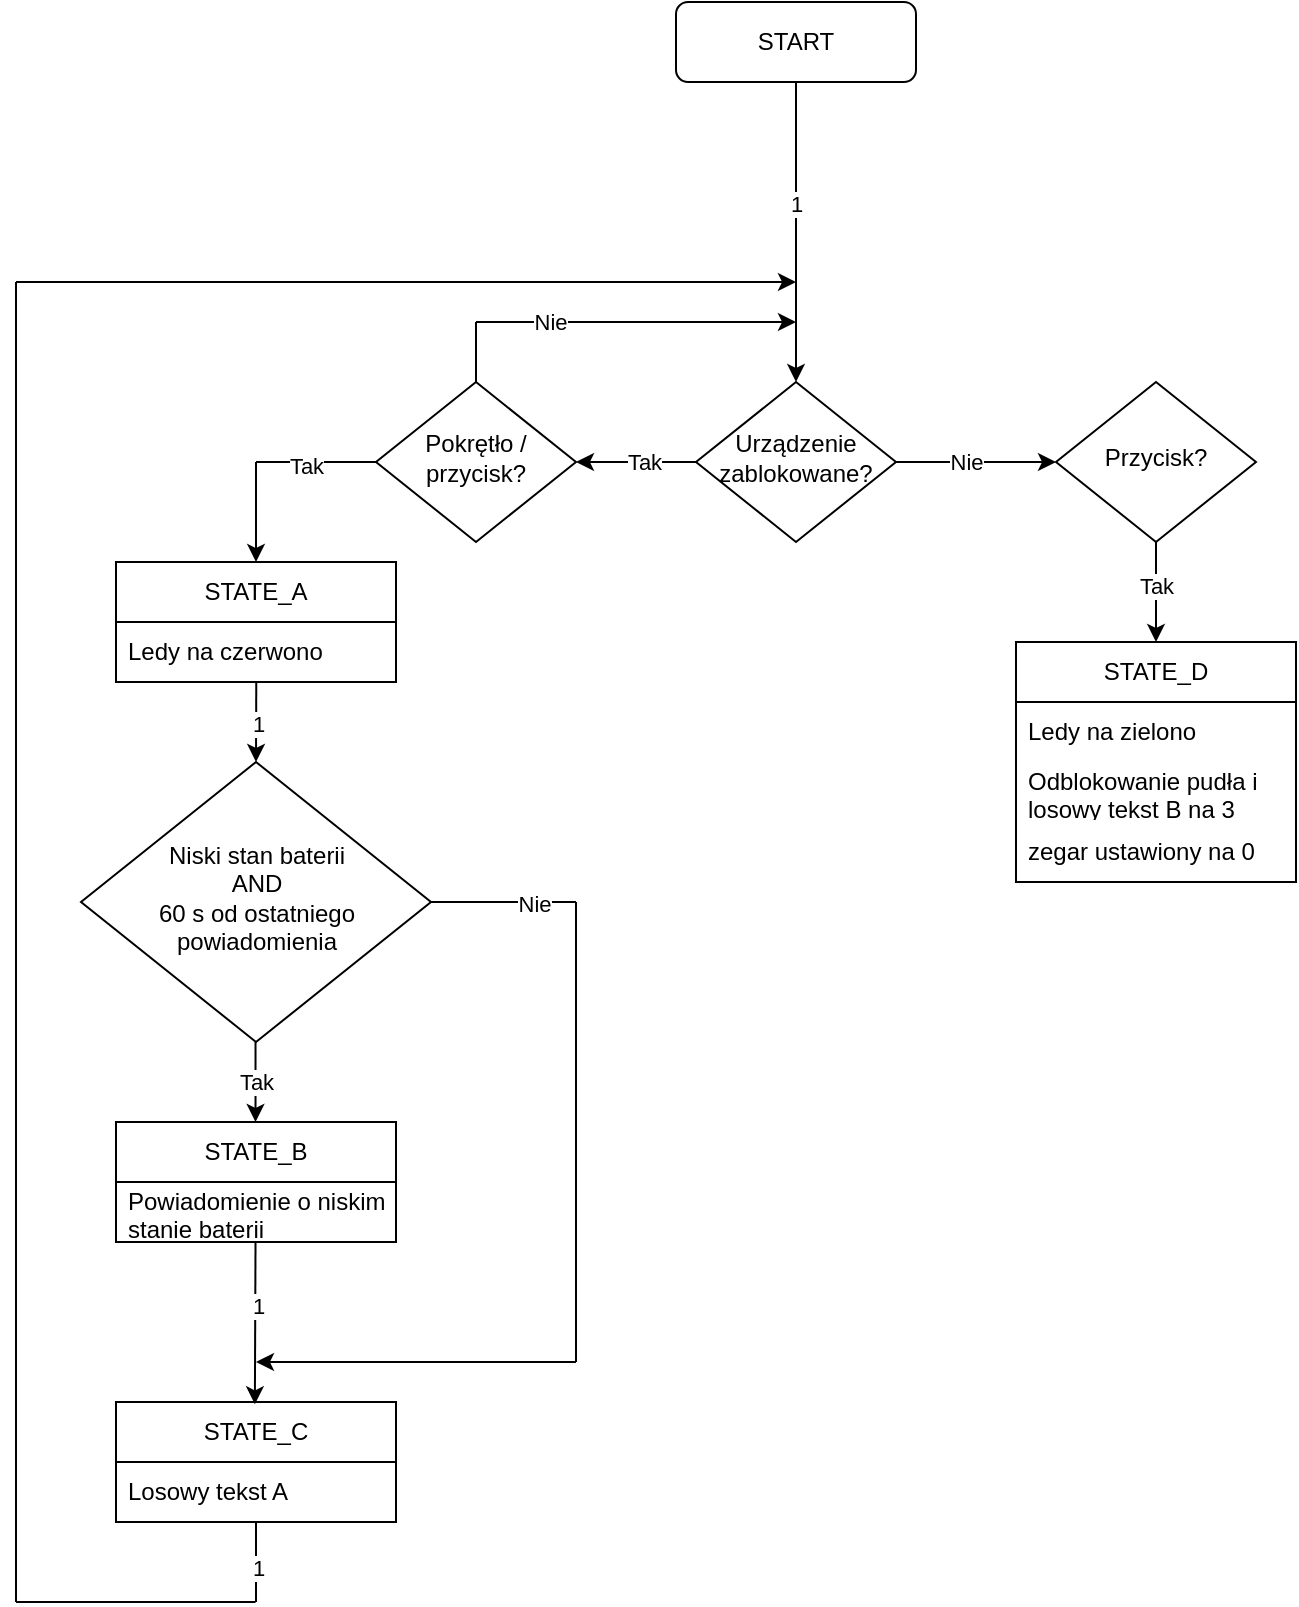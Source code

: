 <mxfile version="24.7.8">
  <diagram id="C5RBs43oDa-KdzZeNtuy" name="Page-1">
    <mxGraphModel dx="1752" dy="1714" grid="1" gridSize="10" guides="1" tooltips="1" connect="1" arrows="1" fold="1" page="1" pageScale="1" pageWidth="827" pageHeight="1169" math="0" shadow="0">
      <root>
        <mxCell id="WIyWlLk6GJQsqaUBKTNV-0" />
        <mxCell id="WIyWlLk6GJQsqaUBKTNV-1" parent="WIyWlLk6GJQsqaUBKTNV-0" />
        <mxCell id="WIyWlLk6GJQsqaUBKTNV-3" value="START" style="rounded=1;whiteSpace=wrap;html=1;fontSize=12;glass=0;strokeWidth=1;shadow=0;" parent="WIyWlLk6GJQsqaUBKTNV-1" vertex="1">
          <mxGeometry x="330" y="-80" width="120" height="40" as="geometry" />
        </mxCell>
        <mxCell id="WIyWlLk6GJQsqaUBKTNV-6" value="Urządzenie zablokowane?" style="rhombus;whiteSpace=wrap;html=1;shadow=0;fontFamily=Helvetica;fontSize=12;align=center;strokeWidth=1;spacing=6;spacingTop=-4;" parent="WIyWlLk6GJQsqaUBKTNV-1" vertex="1">
          <mxGeometry x="340" y="110" width="100" height="80" as="geometry" />
        </mxCell>
        <mxCell id="nSXJ9mcBRlVtJKenyXMZ-1" value="Pokrętło / przycisk?" style="rhombus;whiteSpace=wrap;html=1;shadow=0;fontFamily=Helvetica;fontSize=12;align=center;strokeWidth=1;spacing=6;spacingTop=-4;" vertex="1" parent="WIyWlLk6GJQsqaUBKTNV-1">
          <mxGeometry x="180" y="110" width="100" height="80" as="geometry" />
        </mxCell>
        <mxCell id="nSXJ9mcBRlVtJKenyXMZ-5" value="STATE_A" style="swimlane;fontStyle=0;childLayout=stackLayout;horizontal=1;startSize=30;horizontalStack=0;resizeParent=1;resizeParentMax=0;resizeLast=0;collapsible=1;marginBottom=0;whiteSpace=wrap;html=1;" vertex="1" parent="WIyWlLk6GJQsqaUBKTNV-1">
          <mxGeometry x="50" y="200" width="140" height="60" as="geometry" />
        </mxCell>
        <mxCell id="nSXJ9mcBRlVtJKenyXMZ-6" value="Ledy na czerwono" style="text;strokeColor=none;fillColor=none;align=left;verticalAlign=middle;spacingLeft=4;spacingRight=4;overflow=hidden;points=[[0,0.5],[1,0.5]];portConstraint=eastwest;rotatable=0;whiteSpace=wrap;html=1;" vertex="1" parent="nSXJ9mcBRlVtJKenyXMZ-5">
          <mxGeometry y="30" width="140" height="30" as="geometry" />
        </mxCell>
        <mxCell id="nSXJ9mcBRlVtJKenyXMZ-12" value="Niski stan baterii&lt;br&gt;AND&lt;br&gt;60 s od ostatniego powiadomienia" style="rhombus;whiteSpace=wrap;html=1;shadow=0;fontFamily=Helvetica;fontSize=12;align=center;strokeWidth=1;spacing=6;spacingTop=-4;" vertex="1" parent="WIyWlLk6GJQsqaUBKTNV-1">
          <mxGeometry x="32.5" y="300" width="175" height="140" as="geometry" />
        </mxCell>
        <mxCell id="nSXJ9mcBRlVtJKenyXMZ-15" value="" style="endArrow=classic;html=1;rounded=0;exitX=0.501;exitY=1;exitDx=0;exitDy=0;exitPerimeter=0;entryX=0.5;entryY=0;entryDx=0;entryDy=0;" edge="1" parent="WIyWlLk6GJQsqaUBKTNV-1" source="nSXJ9mcBRlVtJKenyXMZ-6" target="nSXJ9mcBRlVtJKenyXMZ-12">
          <mxGeometry width="50" height="50" relative="1" as="geometry">
            <mxPoint x="205" y="340" as="sourcePoint" />
            <mxPoint x="255" y="290" as="targetPoint" />
          </mxGeometry>
        </mxCell>
        <mxCell id="nSXJ9mcBRlVtJKenyXMZ-36" value="1" style="edgeLabel;html=1;align=center;verticalAlign=middle;resizable=0;points=[];" vertex="1" connectable="0" parent="nSXJ9mcBRlVtJKenyXMZ-15">
          <mxGeometry x="0.05" y="1" relative="1" as="geometry">
            <mxPoint as="offset" />
          </mxGeometry>
        </mxCell>
        <mxCell id="nSXJ9mcBRlVtJKenyXMZ-16" value="STATE_B" style="swimlane;fontStyle=0;childLayout=stackLayout;horizontal=1;startSize=30;horizontalStack=0;resizeParent=1;resizeParentMax=0;resizeLast=0;collapsible=1;marginBottom=0;whiteSpace=wrap;html=1;" vertex="1" parent="WIyWlLk6GJQsqaUBKTNV-1">
          <mxGeometry x="50" y="480" width="140" height="60" as="geometry" />
        </mxCell>
        <mxCell id="nSXJ9mcBRlVtJKenyXMZ-17" value="Powiadomienie o niskim stanie baterii" style="text;strokeColor=none;fillColor=none;align=left;verticalAlign=middle;spacingLeft=4;spacingRight=4;overflow=hidden;points=[[0,0.5],[1,0.5]];portConstraint=eastwest;rotatable=0;whiteSpace=wrap;html=1;" vertex="1" parent="nSXJ9mcBRlVtJKenyXMZ-16">
          <mxGeometry y="30" width="140" height="30" as="geometry" />
        </mxCell>
        <mxCell id="nSXJ9mcBRlVtJKenyXMZ-18" value="" style="endArrow=classic;html=1;rounded=0;exitX=0.501;exitY=1;exitDx=0;exitDy=0;exitPerimeter=0;entryX=0.5;entryY=0;entryDx=0;entryDy=0;" edge="1" parent="WIyWlLk6GJQsqaUBKTNV-1">
          <mxGeometry width="50" height="50" relative="1" as="geometry">
            <mxPoint x="119.76" y="440" as="sourcePoint" />
            <mxPoint x="119.76" y="480" as="targetPoint" />
          </mxGeometry>
        </mxCell>
        <mxCell id="nSXJ9mcBRlVtJKenyXMZ-23" value="Tak" style="edgeLabel;html=1;align=center;verticalAlign=middle;resizable=0;points=[];" vertex="1" connectable="0" parent="nSXJ9mcBRlVtJKenyXMZ-18">
          <mxGeometry x="-0.505" y="1" relative="1" as="geometry">
            <mxPoint x="-1" y="10" as="offset" />
          </mxGeometry>
        </mxCell>
        <mxCell id="nSXJ9mcBRlVtJKenyXMZ-19" value="STATE_C" style="swimlane;fontStyle=0;childLayout=stackLayout;horizontal=1;startSize=30;horizontalStack=0;resizeParent=1;resizeParentMax=0;resizeLast=0;collapsible=1;marginBottom=0;whiteSpace=wrap;html=1;" vertex="1" parent="WIyWlLk6GJQsqaUBKTNV-1">
          <mxGeometry x="50" y="620" width="140" height="60" as="geometry" />
        </mxCell>
        <mxCell id="nSXJ9mcBRlVtJKenyXMZ-20" value="Losowy tekst A" style="text;strokeColor=none;fillColor=none;align=left;verticalAlign=middle;spacingLeft=4;spacingRight=4;overflow=hidden;points=[[0,0.5],[1,0.5]];portConstraint=eastwest;rotatable=0;whiteSpace=wrap;html=1;" vertex="1" parent="nSXJ9mcBRlVtJKenyXMZ-19">
          <mxGeometry y="30" width="140" height="30" as="geometry" />
        </mxCell>
        <mxCell id="nSXJ9mcBRlVtJKenyXMZ-21" value="" style="endArrow=classic;html=1;rounded=0;exitX=0.501;exitY=1;exitDx=0;exitDy=0;exitPerimeter=0;entryX=0.496;entryY=0.019;entryDx=0;entryDy=0;entryPerimeter=0;" edge="1" parent="WIyWlLk6GJQsqaUBKTNV-1" target="nSXJ9mcBRlVtJKenyXMZ-19">
          <mxGeometry width="50" height="50" relative="1" as="geometry">
            <mxPoint x="119.76" y="540" as="sourcePoint" />
            <mxPoint x="119.76" y="580" as="targetPoint" />
          </mxGeometry>
        </mxCell>
        <mxCell id="nSXJ9mcBRlVtJKenyXMZ-22" value="1" style="edgeLabel;html=1;align=center;verticalAlign=middle;resizable=0;points=[];" vertex="1" connectable="0" parent="nSXJ9mcBRlVtJKenyXMZ-21">
          <mxGeometry x="-0.22" y="1" relative="1" as="geometry">
            <mxPoint as="offset" />
          </mxGeometry>
        </mxCell>
        <mxCell id="nSXJ9mcBRlVtJKenyXMZ-24" value="" style="endArrow=classic;html=1;rounded=0;exitX=0.5;exitY=1;exitDx=0;exitDy=0;entryX=0.5;entryY=0;entryDx=0;entryDy=0;" edge="1" parent="WIyWlLk6GJQsqaUBKTNV-1" source="WIyWlLk6GJQsqaUBKTNV-3" target="WIyWlLk6GJQsqaUBKTNV-6">
          <mxGeometry width="50" height="50" relative="1" as="geometry">
            <mxPoint x="280" y="180" as="sourcePoint" />
            <mxPoint x="330" y="130" as="targetPoint" />
          </mxGeometry>
        </mxCell>
        <mxCell id="nSXJ9mcBRlVtJKenyXMZ-25" value="1" style="edgeLabel;html=1;align=center;verticalAlign=middle;resizable=0;points=[];" vertex="1" connectable="0" parent="nSXJ9mcBRlVtJKenyXMZ-24">
          <mxGeometry x="0.027" y="1" relative="1" as="geometry">
            <mxPoint x="-1" y="-16" as="offset" />
          </mxGeometry>
        </mxCell>
        <mxCell id="nSXJ9mcBRlVtJKenyXMZ-28" value="" style="endArrow=classic;html=1;rounded=0;exitX=0;exitY=0.5;exitDx=0;exitDy=0;" edge="1" parent="WIyWlLk6GJQsqaUBKTNV-1" source="WIyWlLk6GJQsqaUBKTNV-6">
          <mxGeometry width="50" height="50" relative="1" as="geometry">
            <mxPoint x="210" y="200" as="sourcePoint" />
            <mxPoint x="280" y="150" as="targetPoint" />
          </mxGeometry>
        </mxCell>
        <mxCell id="nSXJ9mcBRlVtJKenyXMZ-29" value="Tak" style="edgeLabel;html=1;align=center;verticalAlign=middle;resizable=0;points=[];" vertex="1" connectable="0" parent="nSXJ9mcBRlVtJKenyXMZ-28">
          <mxGeometry x="-0.133" relative="1" as="geometry">
            <mxPoint as="offset" />
          </mxGeometry>
        </mxCell>
        <mxCell id="nSXJ9mcBRlVtJKenyXMZ-30" value="" style="endArrow=none;html=1;rounded=0;" edge="1" parent="WIyWlLk6GJQsqaUBKTNV-1">
          <mxGeometry width="50" height="50" relative="1" as="geometry">
            <mxPoint x="120" y="150" as="sourcePoint" />
            <mxPoint x="180" y="150" as="targetPoint" />
          </mxGeometry>
        </mxCell>
        <mxCell id="nSXJ9mcBRlVtJKenyXMZ-32" value="Tak" style="edgeLabel;html=1;align=center;verticalAlign=middle;resizable=0;points=[];" vertex="1" connectable="0" parent="nSXJ9mcBRlVtJKenyXMZ-30">
          <mxGeometry x="-0.189" y="-2" relative="1" as="geometry">
            <mxPoint as="offset" />
          </mxGeometry>
        </mxCell>
        <mxCell id="nSXJ9mcBRlVtJKenyXMZ-31" value="" style="endArrow=classic;html=1;rounded=0;entryX=0.5;entryY=0;entryDx=0;entryDy=0;" edge="1" parent="WIyWlLk6GJQsqaUBKTNV-1" target="nSXJ9mcBRlVtJKenyXMZ-5">
          <mxGeometry width="50" height="50" relative="1" as="geometry">
            <mxPoint x="120" y="150" as="sourcePoint" />
            <mxPoint x="180" y="160" as="targetPoint" />
          </mxGeometry>
        </mxCell>
        <mxCell id="nSXJ9mcBRlVtJKenyXMZ-33" value="" style="endArrow=none;html=1;rounded=0;" edge="1" parent="WIyWlLk6GJQsqaUBKTNV-1">
          <mxGeometry width="50" height="50" relative="1" as="geometry">
            <mxPoint x="230" y="110" as="sourcePoint" />
            <mxPoint x="230" y="80" as="targetPoint" />
          </mxGeometry>
        </mxCell>
        <mxCell id="nSXJ9mcBRlVtJKenyXMZ-34" value="" style="endArrow=classic;html=1;rounded=0;" edge="1" parent="WIyWlLk6GJQsqaUBKTNV-1">
          <mxGeometry width="50" height="50" relative="1" as="geometry">
            <mxPoint x="230" y="80" as="sourcePoint" />
            <mxPoint x="390" y="80" as="targetPoint" />
          </mxGeometry>
        </mxCell>
        <mxCell id="nSXJ9mcBRlVtJKenyXMZ-35" value="Nie" style="edgeLabel;html=1;align=center;verticalAlign=middle;resizable=0;points=[];" vertex="1" connectable="0" parent="nSXJ9mcBRlVtJKenyXMZ-34">
          <mxGeometry x="-0.537" relative="1" as="geometry">
            <mxPoint as="offset" />
          </mxGeometry>
        </mxCell>
        <mxCell id="nSXJ9mcBRlVtJKenyXMZ-37" value="" style="endArrow=none;html=1;rounded=0;" edge="1" parent="WIyWlLk6GJQsqaUBKTNV-1">
          <mxGeometry width="50" height="50" relative="1" as="geometry">
            <mxPoint x="207.5" y="370" as="sourcePoint" />
            <mxPoint x="280" y="370" as="targetPoint" />
          </mxGeometry>
        </mxCell>
        <mxCell id="nSXJ9mcBRlVtJKenyXMZ-40" value="Nie" style="edgeLabel;html=1;align=center;verticalAlign=middle;resizable=0;points=[];" vertex="1" connectable="0" parent="nSXJ9mcBRlVtJKenyXMZ-37">
          <mxGeometry x="0.411" y="-1" relative="1" as="geometry">
            <mxPoint as="offset" />
          </mxGeometry>
        </mxCell>
        <mxCell id="nSXJ9mcBRlVtJKenyXMZ-38" value="" style="endArrow=none;html=1;rounded=0;" edge="1" parent="WIyWlLk6GJQsqaUBKTNV-1">
          <mxGeometry width="50" height="50" relative="1" as="geometry">
            <mxPoint x="280" y="600" as="sourcePoint" />
            <mxPoint x="280" y="370" as="targetPoint" />
          </mxGeometry>
        </mxCell>
        <mxCell id="nSXJ9mcBRlVtJKenyXMZ-39" value="" style="endArrow=classic;html=1;rounded=0;" edge="1" parent="WIyWlLk6GJQsqaUBKTNV-1">
          <mxGeometry width="50" height="50" relative="1" as="geometry">
            <mxPoint x="280" y="600" as="sourcePoint" />
            <mxPoint x="120" y="600" as="targetPoint" />
          </mxGeometry>
        </mxCell>
        <mxCell id="nSXJ9mcBRlVtJKenyXMZ-41" value="" style="endArrow=none;html=1;rounded=0;" edge="1" parent="WIyWlLk6GJQsqaUBKTNV-1">
          <mxGeometry width="50" height="50" relative="1" as="geometry">
            <mxPoint x="120" y="720" as="sourcePoint" />
            <mxPoint x="120" y="680" as="targetPoint" />
          </mxGeometry>
        </mxCell>
        <mxCell id="nSXJ9mcBRlVtJKenyXMZ-45" value="1" style="edgeLabel;html=1;align=center;verticalAlign=middle;resizable=0;points=[];" vertex="1" connectable="0" parent="nSXJ9mcBRlVtJKenyXMZ-41">
          <mxGeometry x="-0.117" y="-1" relative="1" as="geometry">
            <mxPoint as="offset" />
          </mxGeometry>
        </mxCell>
        <mxCell id="nSXJ9mcBRlVtJKenyXMZ-42" value="" style="endArrow=none;html=1;rounded=0;" edge="1" parent="WIyWlLk6GJQsqaUBKTNV-1">
          <mxGeometry width="50" height="50" relative="1" as="geometry">
            <mxPoint y="720" as="sourcePoint" />
            <mxPoint x="119.76" y="720" as="targetPoint" />
          </mxGeometry>
        </mxCell>
        <mxCell id="nSXJ9mcBRlVtJKenyXMZ-43" value="" style="endArrow=none;html=1;rounded=0;" edge="1" parent="WIyWlLk6GJQsqaUBKTNV-1">
          <mxGeometry width="50" height="50" relative="1" as="geometry">
            <mxPoint y="720" as="sourcePoint" />
            <mxPoint y="60" as="targetPoint" />
          </mxGeometry>
        </mxCell>
        <mxCell id="nSXJ9mcBRlVtJKenyXMZ-44" value="" style="endArrow=classic;html=1;rounded=0;" edge="1" parent="WIyWlLk6GJQsqaUBKTNV-1">
          <mxGeometry width="50" height="50" relative="1" as="geometry">
            <mxPoint y="60" as="sourcePoint" />
            <mxPoint x="390" y="60" as="targetPoint" />
          </mxGeometry>
        </mxCell>
        <mxCell id="nSXJ9mcBRlVtJKenyXMZ-46" value="" style="endArrow=classic;html=1;rounded=0;exitX=1;exitY=0.5;exitDx=0;exitDy=0;" edge="1" parent="WIyWlLk6GJQsqaUBKTNV-1" source="WIyWlLk6GJQsqaUBKTNV-6">
          <mxGeometry width="50" height="50" relative="1" as="geometry">
            <mxPoint x="520" y="180" as="sourcePoint" />
            <mxPoint x="520" y="150" as="targetPoint" />
          </mxGeometry>
        </mxCell>
        <mxCell id="nSXJ9mcBRlVtJKenyXMZ-47" value="Nie" style="edgeLabel;html=1;align=center;verticalAlign=middle;resizable=0;points=[];" vertex="1" connectable="0" parent="nSXJ9mcBRlVtJKenyXMZ-46">
          <mxGeometry x="-0.133" relative="1" as="geometry">
            <mxPoint as="offset" />
          </mxGeometry>
        </mxCell>
        <mxCell id="nSXJ9mcBRlVtJKenyXMZ-48" value="Przycisk?" style="rhombus;whiteSpace=wrap;html=1;shadow=0;fontFamily=Helvetica;fontSize=12;align=center;strokeWidth=1;spacing=6;spacingTop=-4;" vertex="1" parent="WIyWlLk6GJQsqaUBKTNV-1">
          <mxGeometry x="520" y="110" width="100" height="80" as="geometry" />
        </mxCell>
        <mxCell id="nSXJ9mcBRlVtJKenyXMZ-49" value="" style="endArrow=classic;html=1;rounded=0;exitX=0;exitY=0.5;exitDx=0;exitDy=0;" edge="1" parent="WIyWlLk6GJQsqaUBKTNV-1">
          <mxGeometry width="50" height="50" relative="1" as="geometry">
            <mxPoint x="570" y="190" as="sourcePoint" />
            <mxPoint x="570" y="240" as="targetPoint" />
          </mxGeometry>
        </mxCell>
        <mxCell id="nSXJ9mcBRlVtJKenyXMZ-50" value="Tak" style="edgeLabel;html=1;align=center;verticalAlign=middle;resizable=0;points=[];" vertex="1" connectable="0" parent="nSXJ9mcBRlVtJKenyXMZ-49">
          <mxGeometry x="-0.133" relative="1" as="geometry">
            <mxPoint as="offset" />
          </mxGeometry>
        </mxCell>
        <mxCell id="nSXJ9mcBRlVtJKenyXMZ-53" value="STATE_D" style="swimlane;fontStyle=0;childLayout=stackLayout;horizontal=1;startSize=30;horizontalStack=0;resizeParent=1;resizeParentMax=0;resizeLast=0;collapsible=1;marginBottom=0;whiteSpace=wrap;html=1;" vertex="1" parent="WIyWlLk6GJQsqaUBKTNV-1">
          <mxGeometry x="500" y="240" width="140" height="120" as="geometry" />
        </mxCell>
        <mxCell id="nSXJ9mcBRlVtJKenyXMZ-54" value="Ledy na zielono" style="text;strokeColor=none;fillColor=none;align=left;verticalAlign=middle;spacingLeft=4;spacingRight=4;overflow=hidden;points=[[0,0.5],[1,0.5]];portConstraint=eastwest;rotatable=0;whiteSpace=wrap;html=1;" vertex="1" parent="nSXJ9mcBRlVtJKenyXMZ-53">
          <mxGeometry y="30" width="140" height="30" as="geometry" />
        </mxCell>
        <mxCell id="nSXJ9mcBRlVtJKenyXMZ-55" value="Odblokowanie pudła i losowy tekst B na 3 sekundy" style="text;strokeColor=none;fillColor=none;align=left;verticalAlign=middle;spacingLeft=4;spacingRight=4;overflow=hidden;points=[[0,0.5],[1,0.5]];portConstraint=eastwest;rotatable=0;whiteSpace=wrap;html=1;" vertex="1" parent="nSXJ9mcBRlVtJKenyXMZ-53">
          <mxGeometry y="60" width="140" height="30" as="geometry" />
        </mxCell>
        <mxCell id="nSXJ9mcBRlVtJKenyXMZ-56" value="zegar ustawiony na 0" style="text;strokeColor=none;fillColor=none;align=left;verticalAlign=middle;spacingLeft=4;spacingRight=4;overflow=hidden;points=[[0,0.5],[1,0.5]];portConstraint=eastwest;rotatable=0;whiteSpace=wrap;html=1;" vertex="1" parent="nSXJ9mcBRlVtJKenyXMZ-53">
          <mxGeometry y="90" width="140" height="30" as="geometry" />
        </mxCell>
      </root>
    </mxGraphModel>
  </diagram>
</mxfile>

